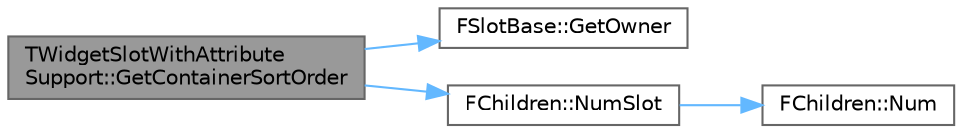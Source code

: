 digraph "TWidgetSlotWithAttributeSupport::GetContainerSortOrder"
{
 // INTERACTIVE_SVG=YES
 // LATEX_PDF_SIZE
  bgcolor="transparent";
  edge [fontname=Helvetica,fontsize=10,labelfontname=Helvetica,labelfontsize=10];
  node [fontname=Helvetica,fontsize=10,shape=box,height=0.2,width=0.4];
  rankdir="LR";
  Node1 [id="Node000001",label="TWidgetSlotWithAttribute\lSupport::GetContainerSortOrder",height=0.2,width=0.4,color="gray40", fillcolor="grey60", style="filled", fontcolor="black",tooltip=" "];
  Node1 -> Node2 [id="edge1_Node000001_Node000002",color="steelblue1",style="solid",tooltip=" "];
  Node2 [id="Node000002",label="FSlotBase::GetOwner",height=0.2,width=0.4,color="grey40", fillcolor="white", style="filled",URL="$dd/d98/classFSlotBase.html#a0f24f4b1620a11351d2d5c5d402fab09",tooltip="Access the FChildren that own the slot."];
  Node1 -> Node3 [id="edge2_Node000001_Node000003",color="steelblue1",style="solid",tooltip=" "];
  Node3 [id="Node000003",label="FChildren::NumSlot",height=0.2,width=0.4,color="grey40", fillcolor="white", style="filled",URL="$d9/d92/classFChildren.html#ade170456ca73203058301cd0827d88c0",tooltip=" "];
  Node3 -> Node4 [id="edge3_Node000003_Node000004",color="steelblue1",style="solid",tooltip=" "];
  Node4 [id="Node000004",label="FChildren::Num",height=0.2,width=0.4,color="grey40", fillcolor="white", style="filled",URL="$d9/d92/classFChildren.html#af7740ac830bcc053b46ce8853492c10b",tooltip=" "];
}
